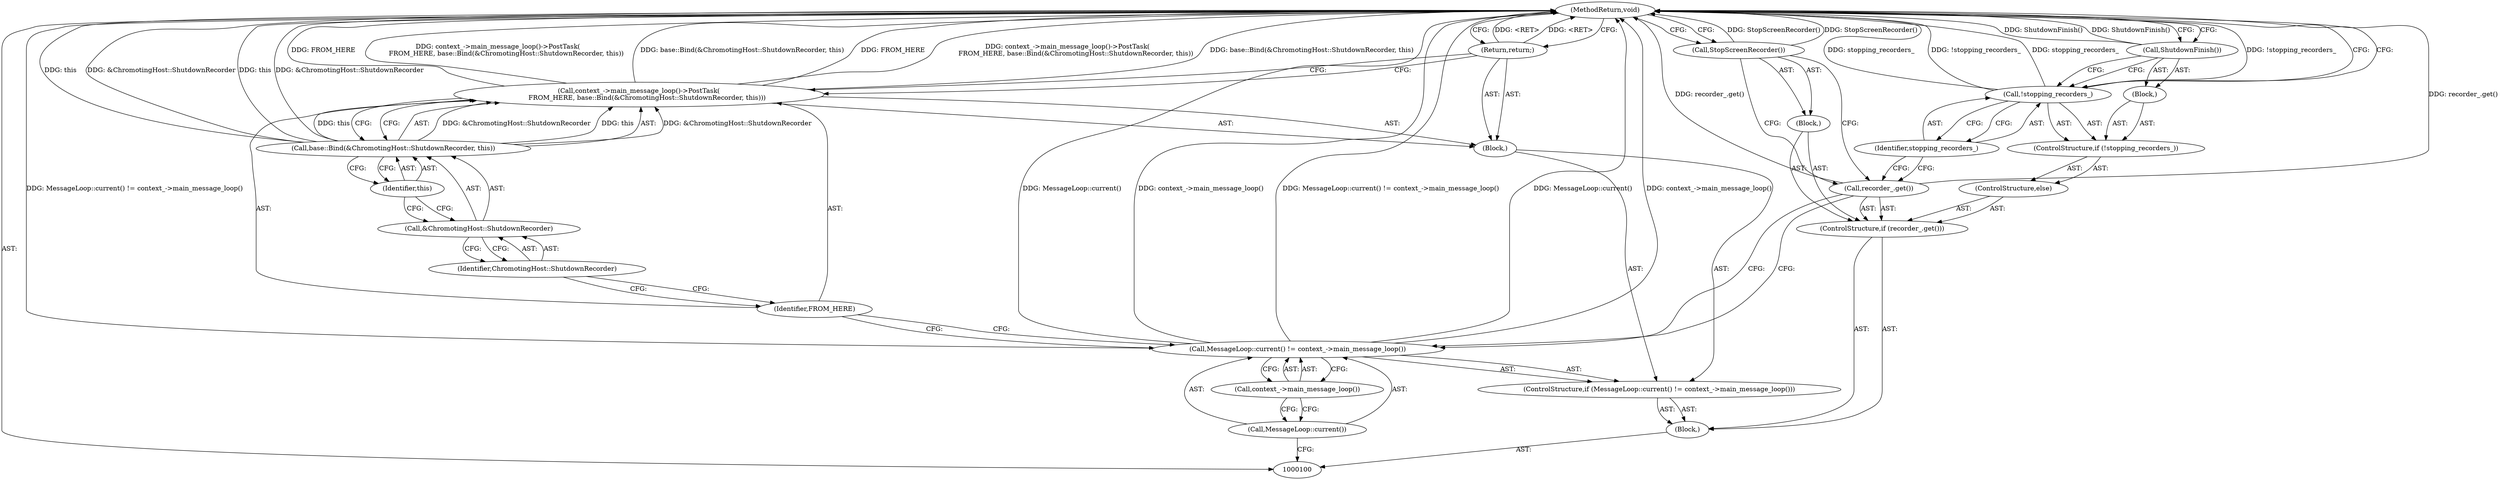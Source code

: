 digraph "1_Chrome_a46bcef82b29d30836a0f26226e3d4aca4fa9612_13" {
"1000124" [label="(MethodReturn,void)"];
"1000101" [label="(Block,)"];
"1000123" [label="(Call,ShutdownFinish())"];
"1000102" [label="(ControlStructure,if (MessageLoop::current() != context_->main_message_loop()))"];
"1000105" [label="(Call,context_->main_message_loop())"];
"1000103" [label="(Call,MessageLoop::current() != context_->main_message_loop())"];
"1000104" [label="(Call,MessageLoop::current())"];
"1000106" [label="(Block,)"];
"1000107" [label="(Call,context_->main_message_loop()->PostTask(\n        FROM_HERE, base::Bind(&ChromotingHost::ShutdownRecorder, this)))"];
"1000109" [label="(Call,base::Bind(&ChromotingHost::ShutdownRecorder, this))"];
"1000110" [label="(Call,&ChromotingHost::ShutdownRecorder)"];
"1000111" [label="(Identifier,ChromotingHost::ShutdownRecorder)"];
"1000112" [label="(Identifier,this)"];
"1000108" [label="(Identifier,FROM_HERE)"];
"1000113" [label="(Return,return;)"];
"1000114" [label="(ControlStructure,if (recorder_.get()))"];
"1000116" [label="(Block,)"];
"1000115" [label="(Call,recorder_.get())"];
"1000117" [label="(Call,StopScreenRecorder())"];
"1000120" [label="(Call,!stopping_recorders_)"];
"1000121" [label="(Identifier,stopping_recorders_)"];
"1000122" [label="(Block,)"];
"1000118" [label="(ControlStructure,else)"];
"1000119" [label="(ControlStructure,if (!stopping_recorders_))"];
"1000124" -> "1000100"  [label="AST: "];
"1000124" -> "1000113"  [label="CFG: "];
"1000124" -> "1000117"  [label="CFG: "];
"1000124" -> "1000123"  [label="CFG: "];
"1000124" -> "1000120"  [label="CFG: "];
"1000117" -> "1000124"  [label="DDG: StopScreenRecorder()"];
"1000107" -> "1000124"  [label="DDG: FROM_HERE"];
"1000107" -> "1000124"  [label="DDG: context_->main_message_loop()->PostTask(\n        FROM_HERE, base::Bind(&ChromotingHost::ShutdownRecorder, this))"];
"1000107" -> "1000124"  [label="DDG: base::Bind(&ChromotingHost::ShutdownRecorder, this)"];
"1000103" -> "1000124"  [label="DDG: MessageLoop::current()"];
"1000103" -> "1000124"  [label="DDG: context_->main_message_loop()"];
"1000103" -> "1000124"  [label="DDG: MessageLoop::current() != context_->main_message_loop()"];
"1000123" -> "1000124"  [label="DDG: ShutdownFinish()"];
"1000109" -> "1000124"  [label="DDG: this"];
"1000109" -> "1000124"  [label="DDG: &ChromotingHost::ShutdownRecorder"];
"1000115" -> "1000124"  [label="DDG: recorder_.get()"];
"1000120" -> "1000124"  [label="DDG: stopping_recorders_"];
"1000120" -> "1000124"  [label="DDG: !stopping_recorders_"];
"1000113" -> "1000124"  [label="DDG: <RET>"];
"1000101" -> "1000100"  [label="AST: "];
"1000102" -> "1000101"  [label="AST: "];
"1000114" -> "1000101"  [label="AST: "];
"1000123" -> "1000122"  [label="AST: "];
"1000123" -> "1000120"  [label="CFG: "];
"1000124" -> "1000123"  [label="CFG: "];
"1000123" -> "1000124"  [label="DDG: ShutdownFinish()"];
"1000102" -> "1000101"  [label="AST: "];
"1000103" -> "1000102"  [label="AST: "];
"1000106" -> "1000102"  [label="AST: "];
"1000105" -> "1000103"  [label="AST: "];
"1000105" -> "1000104"  [label="CFG: "];
"1000103" -> "1000105"  [label="CFG: "];
"1000103" -> "1000102"  [label="AST: "];
"1000103" -> "1000105"  [label="CFG: "];
"1000104" -> "1000103"  [label="AST: "];
"1000105" -> "1000103"  [label="AST: "];
"1000108" -> "1000103"  [label="CFG: "];
"1000115" -> "1000103"  [label="CFG: "];
"1000103" -> "1000124"  [label="DDG: MessageLoop::current()"];
"1000103" -> "1000124"  [label="DDG: context_->main_message_loop()"];
"1000103" -> "1000124"  [label="DDG: MessageLoop::current() != context_->main_message_loop()"];
"1000104" -> "1000103"  [label="AST: "];
"1000104" -> "1000100"  [label="CFG: "];
"1000105" -> "1000104"  [label="CFG: "];
"1000106" -> "1000102"  [label="AST: "];
"1000107" -> "1000106"  [label="AST: "];
"1000113" -> "1000106"  [label="AST: "];
"1000107" -> "1000106"  [label="AST: "];
"1000107" -> "1000109"  [label="CFG: "];
"1000108" -> "1000107"  [label="AST: "];
"1000109" -> "1000107"  [label="AST: "];
"1000113" -> "1000107"  [label="CFG: "];
"1000107" -> "1000124"  [label="DDG: FROM_HERE"];
"1000107" -> "1000124"  [label="DDG: context_->main_message_loop()->PostTask(\n        FROM_HERE, base::Bind(&ChromotingHost::ShutdownRecorder, this))"];
"1000107" -> "1000124"  [label="DDG: base::Bind(&ChromotingHost::ShutdownRecorder, this)"];
"1000109" -> "1000107"  [label="DDG: &ChromotingHost::ShutdownRecorder"];
"1000109" -> "1000107"  [label="DDG: this"];
"1000109" -> "1000107"  [label="AST: "];
"1000109" -> "1000112"  [label="CFG: "];
"1000110" -> "1000109"  [label="AST: "];
"1000112" -> "1000109"  [label="AST: "];
"1000107" -> "1000109"  [label="CFG: "];
"1000109" -> "1000124"  [label="DDG: this"];
"1000109" -> "1000124"  [label="DDG: &ChromotingHost::ShutdownRecorder"];
"1000109" -> "1000107"  [label="DDG: &ChromotingHost::ShutdownRecorder"];
"1000109" -> "1000107"  [label="DDG: this"];
"1000110" -> "1000109"  [label="AST: "];
"1000110" -> "1000111"  [label="CFG: "];
"1000111" -> "1000110"  [label="AST: "];
"1000112" -> "1000110"  [label="CFG: "];
"1000111" -> "1000110"  [label="AST: "];
"1000111" -> "1000108"  [label="CFG: "];
"1000110" -> "1000111"  [label="CFG: "];
"1000112" -> "1000109"  [label="AST: "];
"1000112" -> "1000110"  [label="CFG: "];
"1000109" -> "1000112"  [label="CFG: "];
"1000108" -> "1000107"  [label="AST: "];
"1000108" -> "1000103"  [label="CFG: "];
"1000111" -> "1000108"  [label="CFG: "];
"1000113" -> "1000106"  [label="AST: "];
"1000113" -> "1000107"  [label="CFG: "];
"1000124" -> "1000113"  [label="CFG: "];
"1000113" -> "1000124"  [label="DDG: <RET>"];
"1000114" -> "1000101"  [label="AST: "];
"1000115" -> "1000114"  [label="AST: "];
"1000116" -> "1000114"  [label="AST: "];
"1000118" -> "1000114"  [label="AST: "];
"1000116" -> "1000114"  [label="AST: "];
"1000117" -> "1000116"  [label="AST: "];
"1000115" -> "1000114"  [label="AST: "];
"1000115" -> "1000103"  [label="CFG: "];
"1000117" -> "1000115"  [label="CFG: "];
"1000121" -> "1000115"  [label="CFG: "];
"1000115" -> "1000124"  [label="DDG: recorder_.get()"];
"1000117" -> "1000116"  [label="AST: "];
"1000117" -> "1000115"  [label="CFG: "];
"1000124" -> "1000117"  [label="CFG: "];
"1000117" -> "1000124"  [label="DDG: StopScreenRecorder()"];
"1000120" -> "1000119"  [label="AST: "];
"1000120" -> "1000121"  [label="CFG: "];
"1000121" -> "1000120"  [label="AST: "];
"1000123" -> "1000120"  [label="CFG: "];
"1000124" -> "1000120"  [label="CFG: "];
"1000120" -> "1000124"  [label="DDG: stopping_recorders_"];
"1000120" -> "1000124"  [label="DDG: !stopping_recorders_"];
"1000121" -> "1000120"  [label="AST: "];
"1000121" -> "1000115"  [label="CFG: "];
"1000120" -> "1000121"  [label="CFG: "];
"1000122" -> "1000119"  [label="AST: "];
"1000123" -> "1000122"  [label="AST: "];
"1000118" -> "1000114"  [label="AST: "];
"1000119" -> "1000118"  [label="AST: "];
"1000119" -> "1000118"  [label="AST: "];
"1000120" -> "1000119"  [label="AST: "];
"1000122" -> "1000119"  [label="AST: "];
}
